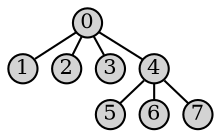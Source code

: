 graph {
    graph [nodesep=0.1,ranksep=0.1,fontsize=12]

    node [shape=circle,fixedsize=true,width=0.2,fontsize=10,style=filled,fillcolor=lightgray]
    0 -- 1
    0 -- 2
    0 -- 3

    0 -- 4
    4 -- 5
    4 -- 6
    4 -- 7
}